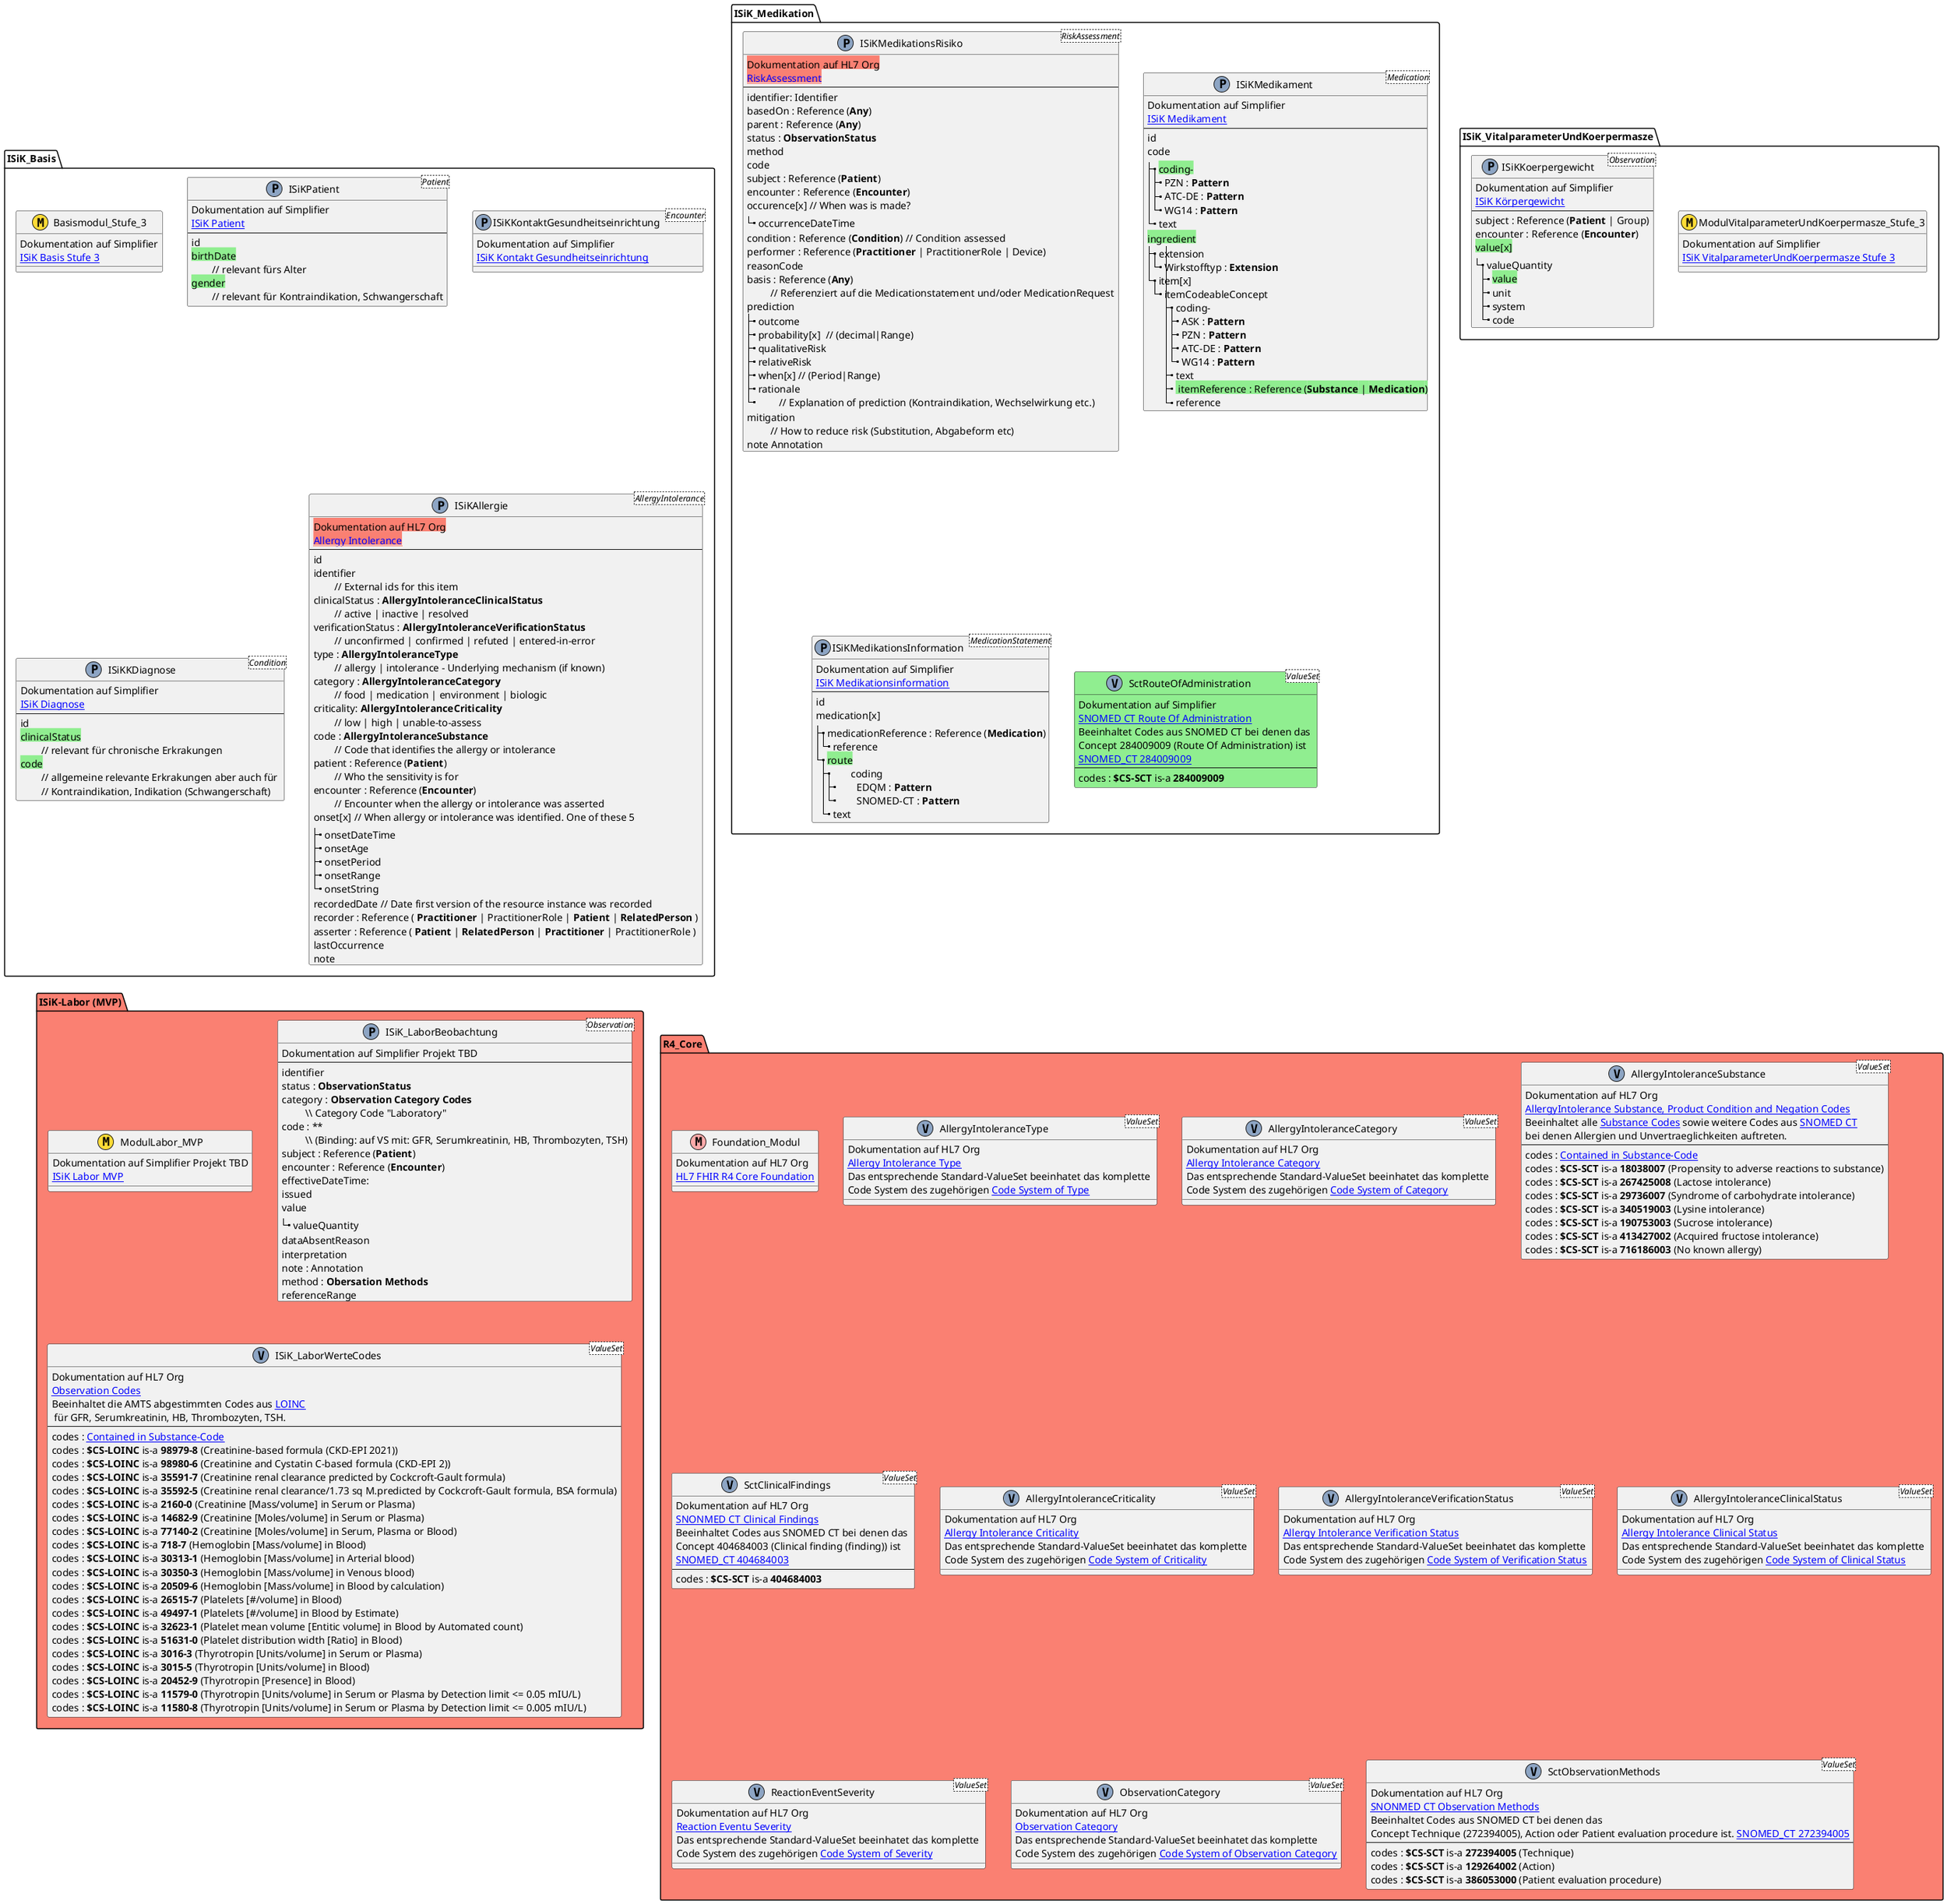 @startuml amts_infomodell

' verhindere Probleme mit gewinkelten Krähenfüßen
'skinparam linetype ortho
 
' package Dummy{
' Entität01 }|..|| Entität02
' Entität03 }o..o| Entität04
' Entität05 ||--o{ Entität06
' Entität07 |o--|| Entität08
' }
 
 ' TODO:
 ' Vervollständigen im Sinne von: https://github.com/gematik/spec-ISiK-Medikation/blob/rc/main-stufe-4/Material/docs/Medikation%20Abgleich%20bestehende%20Spezifikationen.xlsx

namespace ISiK_VitalparameterUndKoerpermasze {
   class ModulVitalparameterUndKoerpermasze_Stufe_3 <<(M,#FFDC36)>>{
      Dokumentation auf Simplifier 
      [[https://simplifier.net/isik-vitalparameter-und-koerpermasze-v3/~introduction ISiK VitalparameterUndKoerpermasze Stufe 3]]
   }
   class ISiKKoerpergewicht <Observation><<(P,#8DA5C4)>>{
      Dokumentation auf Simplifier 
      [[https://simplifier.net/isik-vitalparameter-und-koerpermasze-v3/isikkoerpergewicht ISiK Körpergewicht]]
      ---
      subject : Reference (**Patient** | Group)
      encounter : Reference (**Encounter**)
      <back:LightGreen>value[x]</back>
      |_ valueQuantity
         |_ <back:LightGreen>value</back>
         |_ unit
         |_ system
         |_ code
   }
}

namespace ISiK_Basis {
   class Basismodul_Stufe_3 <<(M,#FFDC36)>>{
      Dokumentation auf Simplifier 
      [[https://simplifier.net/isik-basis-v3/~introduction ISiK Basis Stufe 3]]
   }
   class ISiKPatient <Patient><<(P,#8DA5C4)>>{
      Dokumentation auf Simplifier 
      [[https://simplifier.net/isik-basis-v3/isikpatient ISiK Patient]]
      ---
      id
      <back:LightGreen>birthDate</back> \n\t// relevant fürs Alter
      <back:LightGreen>gender</back> \n\t// relevant für Kontraindikation, Schwangerschaft
   }
   class ISiKKontaktGesundheitseinrichtung <Encounter><<(P,#8DA5C4)>>{
      Dokumentation auf Simplifier 
      [[https://simplifier.net/isik-basis-v3/isikkontaktgesundheitseinrichtung ISiK Kontakt Gesundheitseinrichtung]]
   }
   class ISiKKDiagnose <Condition><<(P,#8DA5C4)>>{
      Dokumentation auf Simplifier 
      [[https://simplifier.net/isik-basis-v3/isikdiagnose ISiK Diagnose]]
      ---
      id
      <back:LightGreen>clinicalStatus</back> \n\t// relevant für chronische Erkrakungen
      <back:LightGreen>code</back> \n\t// allgemeine relevante Erkrakungen aber auch für \n\t// Kontraindikation, Indikation (Schwangerschaft)
   }
   
   class  ISiKAllergie <AllergyIntolerance><<(P,#8DA5C4)>>{
      <back:Salmon>Dokumentation auf HL7 Org
      <back:Salmon>[[https://www.hl7.org/fhir/R4/allergyintolerance.html Allergy Intolerance]]
      ---
      id
      identifier           \n\t// External ids for this item
      clinicalStatus : **AllergyIntoleranceClinicalStatus**       \n\t// active | inactive | resolved
      verificationStatus : **AllergyIntoleranceVerificationStatus**  \n\t// unconfirmed | confirmed | refuted | entered-in-error
      type : **AllergyIntoleranceType** \n\t// allergy | intolerance - Underlying mechanism (if known)
      category : **AllergyIntoleranceCategory** \n\t// food | medication | environment | biologic
      criticality: **AllergyIntoleranceCriticality** \n\t// low | high | unable-to-assess
      code : **AllergyIntoleranceSubstance** \n\t// Code that identifies the allergy or intolerance
      patient : Reference (**Patient**) \n\t// Who the sensitivity is for
      encounter : Reference (**Encounter**) \n\t// Encounter when the allergy or intolerance was asserted
      onset[x] // When allergy or intolerance was identified. One of these 5
      |_ onsetDateTime
      |_ onsetAge
      |_ onsetPeriod
      |_ onsetRange
      |_ onsetString
      recordedDate // Date first version of the resource instance was recorded
      recorder : Reference ( **Practitioner** | PractitionerRole | **Patient** | **RelatedPerson** )	
      asserter : Reference ( **Patient** | **RelatedPerson** | **Practitioner** | PractitionerRole )
      lastOccurrence
      note 
'      <back:Salmon> reaction //Adverse Reaction Events linked to exposure to substance
'      |_ substance : **Substance Code** \n\t// Specific substance or pharmaceutical product considered \n\t// to be responsible for event
'      |_ manifestation : **SNOMED CT Clinical Findings**
'      |_ description
'      |_ onset
'      |_ severity : **AllergyIntoleranceSeverity**	\n\t// mild | moderate | severe (of event as a whole)
'      |_ exposureRoute : **SctRouteOfAdministration**
'      |_ note
   }

   'class  ISiKChronischeNierenerkrankung <Condotion><<(P,#8DA5C4)>>{
   '   Beispielhafte Profilierung der US-Core Condition im Rahmen der \n Multiple Chronic Conditions (MCC) eCare Plan, veröffentlicht mit HL7 
   '   [[https://trifolia-fhir.lantanagroup.com/igs/lantana_hapi_r4/MCC-IG/StructureDefinition-ChronicKidneyDisease.html Chronic Kidney Disease Condition]]
   '   [[https://trifolia-fhir.lantanagroup.com/igs/lantana_hapi_r4/MCC-IG/Condition-f202.html Chronic Kidney Disease Beispiel]]
   '   ---
   '}

}

namespace ISiK_Medikation {

   class  ISiKMedikationsRisiko <RiskAssessment><<(P,#8DA5C4)>>{
      <back:Salmon>Dokumentation auf HL7 Org
      <back:Salmon>[[https://hl7.org/fhir/R4/riskassessment.html RiskAssessment]]
      ---
      identifier: Identifier
      basedOn : Reference (**Any**)
      parent : Reference (**Any**)
      status : **ObservationStatus**
      method
      code
      subject : Reference (**Patient**)
      encounter : Reference (**Encounter**)
      occurence[x] // When was is made?
      |_ occurrenceDateTime
      condition : Reference (**Condition**) // Condition assessed
      performer : Reference (**Practitioner** | PractitionerRole | Device)
      reasonCode
      basis : Reference (**Any**) \n\t // Referenziert auf die Medicationstatement und/oder MedicationRequest
      prediction
      |_ outcome
      |_ probability[x]  // (decimal|Range)
      |_ qualitativeRisk
      |_ relativeRisk
      |_ when[x] // (Period|Range)
      |_ rationale \n\t // Explanation of prediction (Kontraindikation, Wechselwirkung etc.)
      mitigation \n\t // How to reduce risk (Substitution, Abgabeform etc)
      note Annotation   
   }
   
   class ISiKMedikament <Medication><<(P,#8DA5C4)>>{
      Dokumentation auf Simplifier 
      [[https://simplifier.net/isik-medikation-v3/isikmedikament ISiK Medikament]]
      --
      id
      code
      |_ <back:LightGreen>coding­</back>
         |_ PZN : **Pattern**
         |_ ATC-DE : **Pattern**
         |_ WG14 : **Pattern**
      |_ text
      <back:LightGreen>ingredient</back>
      |_ extension
         |_ Wirkstofftyp : **Extension**
      |_ item[x]
         |_ itemCodeableConcept
            |_ coding­
               |_ ASK : **Pattern**
               |_ PZN : **Pattern**
               |_ ATC-DE : **Pattern**
               |_ WG14 : **Pattern**
            |_ text
            |_ <back:LightGreen> itemReference : Reference (**Substance** | **Medication**)</back>
            |_ reference
   }
   'ISiKMedikation::itemReference --> ISiKMedikation

   class ISiKMedikationsInformation <MedicationStatement><<(P,#8DA5C4)>>{
       Dokumentation auf Simplifier 
      [[https://simplifier.net/isik-medikation-v3/isikmedikationsinformation ISiK Medikationsinformation]]
      --
      id	
      medication[x]
      |_ medicationReference : Reference (**Medication**)
         |_ reference
      |_ <back:LightGreen>route</back>
         |_	coding
            |_	EDQM : **Pattern**
            |_	SNOMED-CT : **Pattern**
         |_ text
   }
   'ISiKMedikationsInformation::medicationReference ---> ISiKMedikation
   
   class SctRouteOfAdministration <ValueSet><<(V,#8DA5C4)>> #LightGreen{
      Dokumentation auf Simplifier 
      [[https://simplifier.net/isik-medikation-v3/sctrouteofadministration SNOMED CT Route Of Administration]]
      Beeinhaltet Codes aus SNOMED CT bei denen das \nConcept 284009009 (Route Of Administration) ist
      [[https://simplifier.net/packages/hl7.fhir.r4.core/4.0.1/files/80147 SNOMED_CT 284009009]]
      --
      codes : **$CS-SCT** is-a **284009009**
   }
}

package "ISiK-Labor (MVP)" #Salmon{
    class ModulLabor_MVP <<(M,#FFDC36)>>{
      Dokumentation auf Simplifier Projekt TBD
      [[https://simplifier.net/isik-labor-v3/~introduction ISiK Labor MVP]]
   }

   class ISiK_LaborBeobachtung <Observation><<(P,#8DA5C4)>>{
      Dokumentation auf Simplifier Projekt TBD
'      <back:LightGreen>Grün ist fürs Mapping schon vorhanden</back>
'      <back:Salmon>Lachs ist fürs Mapping noch zu erstellen</back>
'      **Bold Face** ist für im ISiK Kosmos bereits profiliert / genutzt, inkl. Stufe-4
      ---
      identifier
      status : **ObservationStatus**
      category : **Observation Category Codes** \n\t \\\ Category Code "Laboratory"
      code : ** \n\t \\\ (Binding: auf VS mit: GFR, Serumkreatinin, HB, Thrombozyten, TSH)
      subject : Reference (**Patient**)
      encounter : Reference (**Encounter**)
      effectiveDateTime:
      issued
      value
      |_ valueQuantity
      dataAbsentReason
      interpretation
      note : Annotation
      method : **Obersation Methods**
      referenceRange
   }
   
   class ISiK_LaborWerteCodes <ValueSet><<(V,#8DA5C4)>>{
      Dokumentation auf HL7 Org 
      [[hhttps://hl7.org/fhir/R4/valueset-observation-codes.html Observation Codes]]
      Beeinhaltet die AMTS abgestimmten Codes aus [[https://loinc.org/ LOINC]] \n für GFR, Serumkreatinin, HB, Thrombozyten, TSH. 
      --
      codes : [[http://hl7.org/fhir/ValueSet/substance-code Contained in Substance-Code]]
      codes : **$CS-LOINC** is-a **98979-8** (Creatinine-based formula (CKD-EPI 2021))
      codes : **$CS-LOINC** is-a **98980-6** (Creatinine and Cystatin C-based formula (CKD-EPI 2))
      codes : **$CS-LOINC** is-a **35591-7** (Creatinine renal clearance predicted by Cockcroft-Gault formula)
      codes : **$CS-LOINC** is-a **35592-5** (Creatinine renal clearance/1.73 sq M.predicted by Cockcroft-Gault formula, BSA formula)
      codes : **$CS-LOINC** is-a **2160-0** (Creatinine [Mass/volume] in Serum or Plasma)
      codes : **$CS-LOINC** is-a **14682-9** (Creatinine [Moles/volume] in Serum or Plasma)
      codes : **$CS-LOINC** is-a **77140-2** (Creatinine [Moles/volume] in Serum, Plasma or Blood)
      codes : **$CS-LOINC** is-a **718-7** (Hemoglobin [Mass/volume] in Blood)
      codes : **$CS-LOINC** is-a **30313-1** (Hemoglobin [Mass/volume] in Arterial blood)
      codes : **$CS-LOINC** is-a **30350-3** (Hemoglobin [Mass/volume] in Venous blood) 
      codes : **$CS-LOINC** is-a **20509-6** (Hemoglobin [Mass/volume] in Blood by calculation) 
      codes : **$CS-LOINC** is-a **26515-7** (Platelets [#/volume] in Blood)
      codes : **$CS-LOINC** is-a **49497-1** (Platelets [#/volume] in Blood by Estimate) 
      codes : **$CS-LOINC** is-a **32623-1** (Platelet mean volume [Entitic volume] in Blood by Automated count) 
      codes : **$CS-LOINC** is-a **51631-0** (Platelet distribution width [Ratio] in Blood)
      codes : **$CS-LOINC** is-a **3016-3** (Thyrotropin [Units/volume] in Serum or Plasma) 
      codes : **$CS-LOINC** is-a **3015-5** (Thyrotropin [Units/volume] in Blood) 
      codes : **$CS-LOINC** is-a **20452-9** (Thyrotropin [Presence] in Blood)
      codes : **$CS-LOINC** is-a **11579-0** (Thyrotropin [Units/volume] in Serum or Plasma by Detection limit <= 0.05 mIU/L) 
      codes : **$CS-LOINC** is-a **11580-8** (Thyrotropin [Units/volume] in Serum or Plasma by Detection limit <= 0.005 mIU/L) 
   }

   'class  ISiKLaborBefund <DiagnosticReport><<(P,#8DA5C4)>>{
   '   Dokumentation auf HL7 Org 
   '   [[http://hl7.org/fhir/R4/diagnosticreport.html Diagnostic Report]]
   '   --
   '   id
   '   identifier \n\t // Business identifier for report
   '   basedOn : Reference (CarePlan | ImmunizationRecommendation | **MedicationRequest** | NutritionOrder | **ServiceRequest**) \n\t // What was requested
   '   status : **DiagnosticReportStatus**   \n\t // z.B. amended | unknow | registered | final +
   '   category \n\t // vernachlässigbar 
   '   code	: **FixedValue** \n\t // SNOMED Report Name Labor Befunde
   '   |_ coding 
   '      |_ system : **$CS-SCT**
   '      |_ version 
   '      |_ code : **4241000179101**
   '      |_ display : **Laboratory report (record artifact)**
   '   subject : Reference (**Patient** | Group | Device | Location)  \n\t // The subject of the report - usually, the patient
   '   encounter : Reference (**Encounter**)  \n\t // Health care event when test ordered
   '   effective[x] \n\t // Clinically relevant time/time-period for report
   '   |_ effectiveDateTime
   '   |_ effectivePeriod
   '   issued : \n\t // vernachlässigbar
   '   performer : Reference (**Practitioner** | PractitionerRole | Organization | CareTeam)  \n\t // Responsible Diagnostic Service
   '   resultsInterpreter : Reference (**Practitioner** | PractitionerRole | Organization | CareTeam)  \n\t // vernachlässigbar
   '   specimen : Reference (Specimen)  \n\t // vernachlässigbar
   '   <back:Salmon>result : Reference (Observation) </back> \n\t // Observations
   '   <s>imagingStudy :	Reference (ImagingStudy)</s>  \n\t // vernachlässigbar
   '   <s> media : BackboneElement</s>  \n\t // vernachlässigbar
   '   conclusion \n\t // Clinical conclusion (interpretation) of test results
   '   conclusionCode	: **SNOMED CT Clinical Findings**  \n\t // Codes for the clinical conclusion of test results z.B. **AllergyIntolerance.reaction.manifestation**
   '   presentedForm : **Attachment**  \n\t // Entire report as issued (PDF)
   '}
}

namespace R4_Core #Salmon {
   class Foundation_Modul <<(M,#FFAAAA)>>{
      Dokumentation auf HL7 Org
      [[https://hl7.org/fhir/R4/ HL7 FHIR R4 Core Foundation]]
   }

   class AllergyIntoleranceType <ValueSet><<(V,#8DA5C4)>>{
      Dokumentation auf HL7 Org 
      [[https://hl7.org/fhir/R4/valueset-allergy-intolerance-type.html Allergy Intolerance Type]]
      Das entsprechende Standard-ValueSet beeinhatet das komplette \nCode System des zugehörigen [[https://hl7.org/fhir/R4/codesystem-allergy-intolerance-type.html Code System of Type]]
   }

   class AllergyIntoleranceCategory <ValueSet><<(V,#8DA5C4)>>{
      Dokumentation auf HL7 Org 
      [[https://hl7.org/fhir/R4/valueset-allergy-intolerance-category.html Allergy Intolerance Category]]
      Das entsprechende Standard-ValueSet beeinhatet das komplette \nCode System des zugehörigen [[https://hl7.org/fhir/R4/codesystem-allergy-intolerance-category.html Code System of Category]]
   }

   class AllergyIntoleranceSubstance <ValueSet><<(V,#8DA5C4)>>{
      Dokumentation auf HL7 Org 
      [[https://www.hl7.org/fhir/R4/valueset-allergyintolerance-code.html AllergyIntolerance Substance, Product Condition and Negation Codes]]
      Beeinhaltet alle [[https://www.hl7.org/fhir/R4/valueset-substance-code.html Substance Codes]] sowie weitere Codes aus [[http://www.snomed.org/ SNOMED CT]] \nbei denen Allergien und Unvertraeglichkeiten auftreten. 
      --
      codes : [[http://hl7.org/fhir/ValueSet/substance-code Contained in Substance-Code]]
      codes : **$CS-SCT** is-a **18038007** (Propensity to adverse reactions to substance)
      codes : **$CS-SCT** is-a **267425008** (Lactose intolerance)
      codes : **$CS-SCT** is-a **29736007** (Syndrome of carbohydrate intolerance)
      codes : **$CS-SCT** is-a **340519003** (Lysine intolerance)
      codes : **$CS-SCT** is-a **190753003** (Sucrose intolerance)
      codes : **$CS-SCT** is-a **413427002** (Acquired fructose intolerance)
      codes : **$CS-SCT** is-a **716186003** (No known allergy) 
   }
   class SctClinicalFindings <ValueSet><<(V,#8DA5C4)>>{
      Dokumentation auf HL7 Org 
      [[https://hl7.org/fhir/R4/valueset-clinical-findings.html SNONMED CT Clinical Findings]]
       Beeinhaltet Codes aus SNOMED CT bei denen das \nConcept 404684003 (Clinical finding (finding)) ist
      [[http://snomed.info/id/404684003 SNOMED_CT 404684003]]
      --
      codes : **$CS-SCT** is-a **404684003**
   }
   class AllergyIntoleranceCriticality <ValueSet><<(V,#8DA5C4)>>{
      Dokumentation auf HL7 Org 
      [[https://hl7.org/fhir/R4/valueset-allergy-intolerance-criticality.html Allergy Intolerance Criticality]]
      Das entsprechende Standard-ValueSet beeinhatet das komplette \nCode System des zugehörigen [[https://hl7.org/fhir/R4/codesystem-allergy-intolerance-criticality.html Code System of Criticality]]
   }
   class AllergyIntoleranceVerificationStatus <ValueSet><<(V,#8DA5C4)>>{
      Dokumentation auf HL7 Org 
      [[https://www.hl7.org/fhir/R4/valueset-allergyintolerance-verification.html Allergy Intolerance Verification Status]]
      Das entsprechende Standard-ValueSet beeinhatet das komplette \nCode System des zugehörigen [[https://www.hl7.org/fhir/R4/codesystem-allergyintolerance-verification.html Code System of Verification Status]]
   }
   class AllergyIntoleranceClinicalStatus <ValueSet><<(V,#8DA5C4)>>{
      Dokumentation auf HL7 Org 
      [[https://www.hl7.org/fhir/R4/valueset-allergyintolerance-clinical.html Allergy Intolerance Clinical Status]]
      Das entsprechende Standard-ValueSet beeinhatet das komplette \nCode System des zugehörigen [[https://www.hl7.org/fhir/R4/codesystem-allergyintolerance-clinical.html Code System of Clinical Status]]
   }
   class ReactionEventSeverity <ValueSet><<(V,#8DA5C4)>> {
      Dokumentation auf HL7 Org 
      [[https://hl7.org/fhir/R4/valueset-reaction-event-severity.html Reaction Eventu Severity]]
      Das entsprechende Standard-ValueSet beeinhatet das komplette \nCode System des zugehörigen [[https://hl7.org/fhir/R4/codesystem-reaction-event-severity.html Code System of Severity]]
   }
   class ObservationCategory <ValueSet><<(V,#8DA5C4)>>{
      Dokumentation auf HL7 Org 
      [[https://hl7.org/fhir/R4/valueset-observation-category.html Observation Category]]
      Das entsprechende Standard-ValueSet beeinhatet das komplette \nCode System des zugehörigen [[https://hl7.org/fhir/R4/codesystem-observation-category.html Code System of Observation Category]]
   }
   class SctObservationMethods <ValueSet><<(V,#8DA5C4)>>{
      Dokumentation auf HL7 Org 
      [[https://hl7.org/fhir/R4/valueset-observation-methods.html SNONMED CT Observation Methods]]
       Beeinhaltet Codes aus SNOMED CT bei denen das \nConcept Technique (272394005), Action oder Patient evaluation procedure ist. [[http://snomed.info/id/272394005 SNOMED_CT 272394005]]
      --
      codes : **$CS-SCT** is-a **272394005** (Technique)
      codes : **$CS-SCT** is-a **129264002** (Action)
      codes : **$CS-SCT** is-a **386053000** (Patient evaluation procedure)
   }
}

@enduml